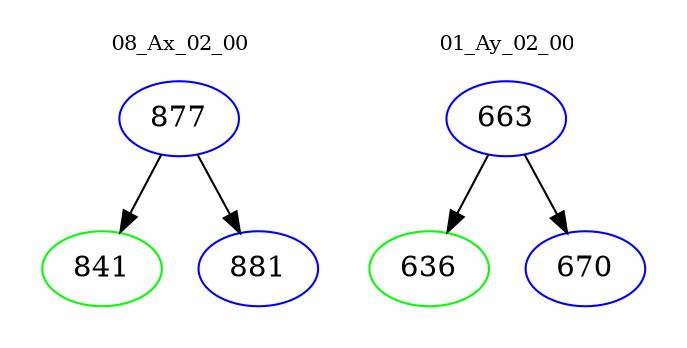 digraph{
subgraph cluster_0 {
color = white
label = "08_Ax_02_00";
fontsize=10;
T0_877 [label="877", color="blue"]
T0_877 -> T0_841 [color="black"]
T0_841 [label="841", color="green"]
T0_877 -> T0_881 [color="black"]
T0_881 [label="881", color="blue"]
}
subgraph cluster_1 {
color = white
label = "01_Ay_02_00";
fontsize=10;
T1_663 [label="663", color="blue"]
T1_663 -> T1_636 [color="black"]
T1_636 [label="636", color="green"]
T1_663 -> T1_670 [color="black"]
T1_670 [label="670", color="blue"]
}
}

